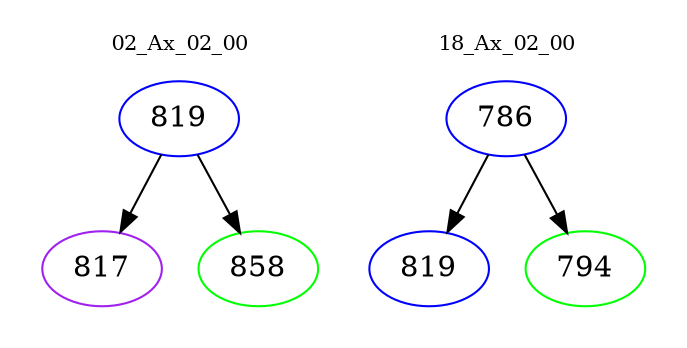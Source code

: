digraph{
subgraph cluster_0 {
color = white
label = "02_Ax_02_00";
fontsize=10;
T0_819 [label="819", color="blue"]
T0_819 -> T0_817 [color="black"]
T0_817 [label="817", color="purple"]
T0_819 -> T0_858 [color="black"]
T0_858 [label="858", color="green"]
}
subgraph cluster_1 {
color = white
label = "18_Ax_02_00";
fontsize=10;
T1_786 [label="786", color="blue"]
T1_786 -> T1_819 [color="black"]
T1_819 [label="819", color="blue"]
T1_786 -> T1_794 [color="black"]
T1_794 [label="794", color="green"]
}
}

